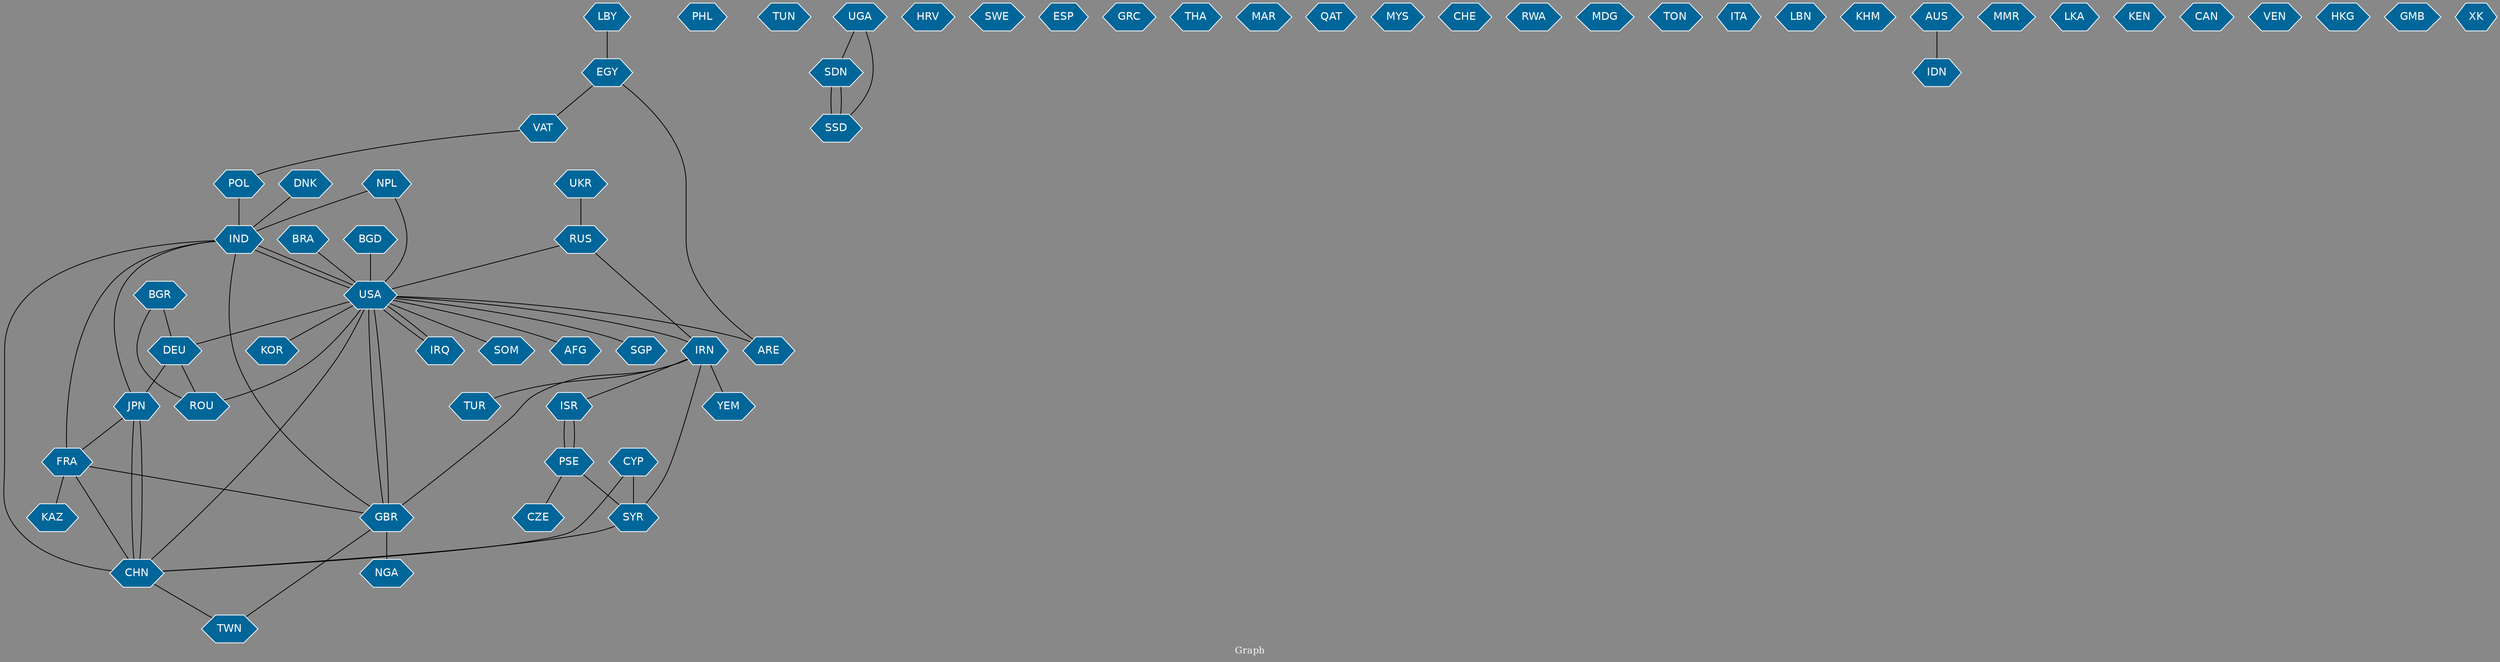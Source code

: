 // Countries together in item graph
graph {
	graph [bgcolor="#888888" fontcolor=white fontsize=12 label="Graph" outputorder=edgesfirst overlap=prism]
	node [color=white fillcolor="#006699" fontcolor=white fontname=Helvetica shape=hexagon style=filled]
	edge [arrowhead=open color=black fontcolor=white fontname=Courier fontsize=12]
		IND [label=IND]
		DEU [label=DEU]
		USA [label=USA]
		IRQ [label=IRQ]
		PHL [label=PHL]
		TUN [label=TUN]
		SYR [label=SYR]
		POL [label=POL]
		SDN [label=SDN]
		FRA [label=FRA]
		PSE [label=PSE]
		CZE [label=CZE]
		HRV [label=HRV]
		GBR [label=GBR]
		ISR [label=ISR]
		SOM [label=SOM]
		NGA [label=NGA]
		YEM [label=YEM]
		CHN [label=CHN]
		SWE [label=SWE]
		RUS [label=RUS]
		IRN [label=IRN]
		ESP [label=ESP]
		TUR [label=TUR]
		EGY [label=EGY]
		GRC [label=GRC]
		UGA [label=UGA]
		SSD [label=SSD]
		ARE [label=ARE]
		JPN [label=JPN]
		THA [label=THA]
		UKR [label=UKR]
		MAR [label=MAR]
		AFG [label=AFG]
		QAT [label=QAT]
		SGP [label=SGP]
		MYS [label=MYS]
		CHE [label=CHE]
		DNK [label=DNK]
		ROU [label=ROU]
		RWA [label=RWA]
		MDG [label=MDG]
		VAT [label=VAT]
		TON [label=TON]
		ITA [label=ITA]
		BRA [label=BRA]
		LBN [label=LBN]
		KHM [label=KHM]
		BGD [label=BGD]
		AUS [label=AUS]
		IDN [label=IDN]
		MMR [label=MMR]
		LKA [label=LKA]
		NPL [label=NPL]
		KEN [label=KEN]
		CAN [label=CAN]
		VEN [label=VEN]
		KAZ [label=KAZ]
		KOR [label=KOR]
		HKG [label=HKG]
		CYP [label=CYP]
		TWN [label=TWN]
		LBY [label=LBY]
		BGR [label=BGR]
		GMB [label=GMB]
		XK [label=XK]
			ROU -- USA [weight=1]
			IRN -- TUR [weight=1]
			NPL -- IND [weight=1]
			ISR -- PSE [weight=1]
			USA -- AFG [weight=1]
			UKR -- RUS [weight=1]
			EGY -- ARE [weight=1]
			UGA -- SDN [weight=1]
			IND -- GBR [weight=1]
			CHN -- IND [weight=1]
			DEU -- JPN [weight=1]
			USA -- ARE [weight=1]
			IRQ -- USA [weight=1]
			CYP -- SYR [weight=1]
			RUS -- USA [weight=1]
			PSE -- SYR [weight=1]
			GBR -- TWN [weight=1]
			IND -- JPN [weight=1]
			IRN -- YEM [weight=1]
			LBY -- EGY [weight=1]
			IND -- USA [weight=2]
			DNK -- IND [weight=1]
			UGA -- SSD [weight=1]
			CHN -- TWN [weight=1]
			USA -- IND [weight=3]
			USA -- SOM [weight=1]
			VAT -- POL [weight=1]
			SYR -- CHN [weight=1]
			JPN -- FRA [weight=1]
			GBR -- USA [weight=1]
			USA -- IRQ [weight=1]
			USA -- GBR [weight=1]
			USA -- SGP [weight=1]
			POL -- IND [weight=1]
			CHN -- JPN [weight=5]
			PSE -- CZE [weight=1]
			FRA -- GBR [weight=1]
			IRN -- ISR [weight=1]
			DEU -- ROU [weight=1]
			FRA -- KAZ [weight=1]
			PSE -- ISR [weight=1]
			GBR -- NGA [weight=1]
			FRA -- CHN [weight=1]
			RUS -- IRN [weight=1]
			SDN -- SSD [weight=4]
			USA -- CHN [weight=1]
			IRN -- GBR [weight=1]
			JPN -- CHN [weight=1]
			BGD -- USA [weight=1]
			IRN -- SYR [weight=1]
			EGY -- VAT [weight=1]
			BGR -- ROU [weight=1]
			SSD -- SDN [weight=1]
			AUS -- IDN [weight=1]
			NPL -- USA [weight=1]
			IND -- FRA [weight=3]
			USA -- DEU [weight=2]
			USA -- IRN [weight=1]
			USA -- KOR [weight=1]
			BRA -- USA [weight=1]
			BGR -- DEU [weight=1]
			CYP -- CHN [weight=1]
}